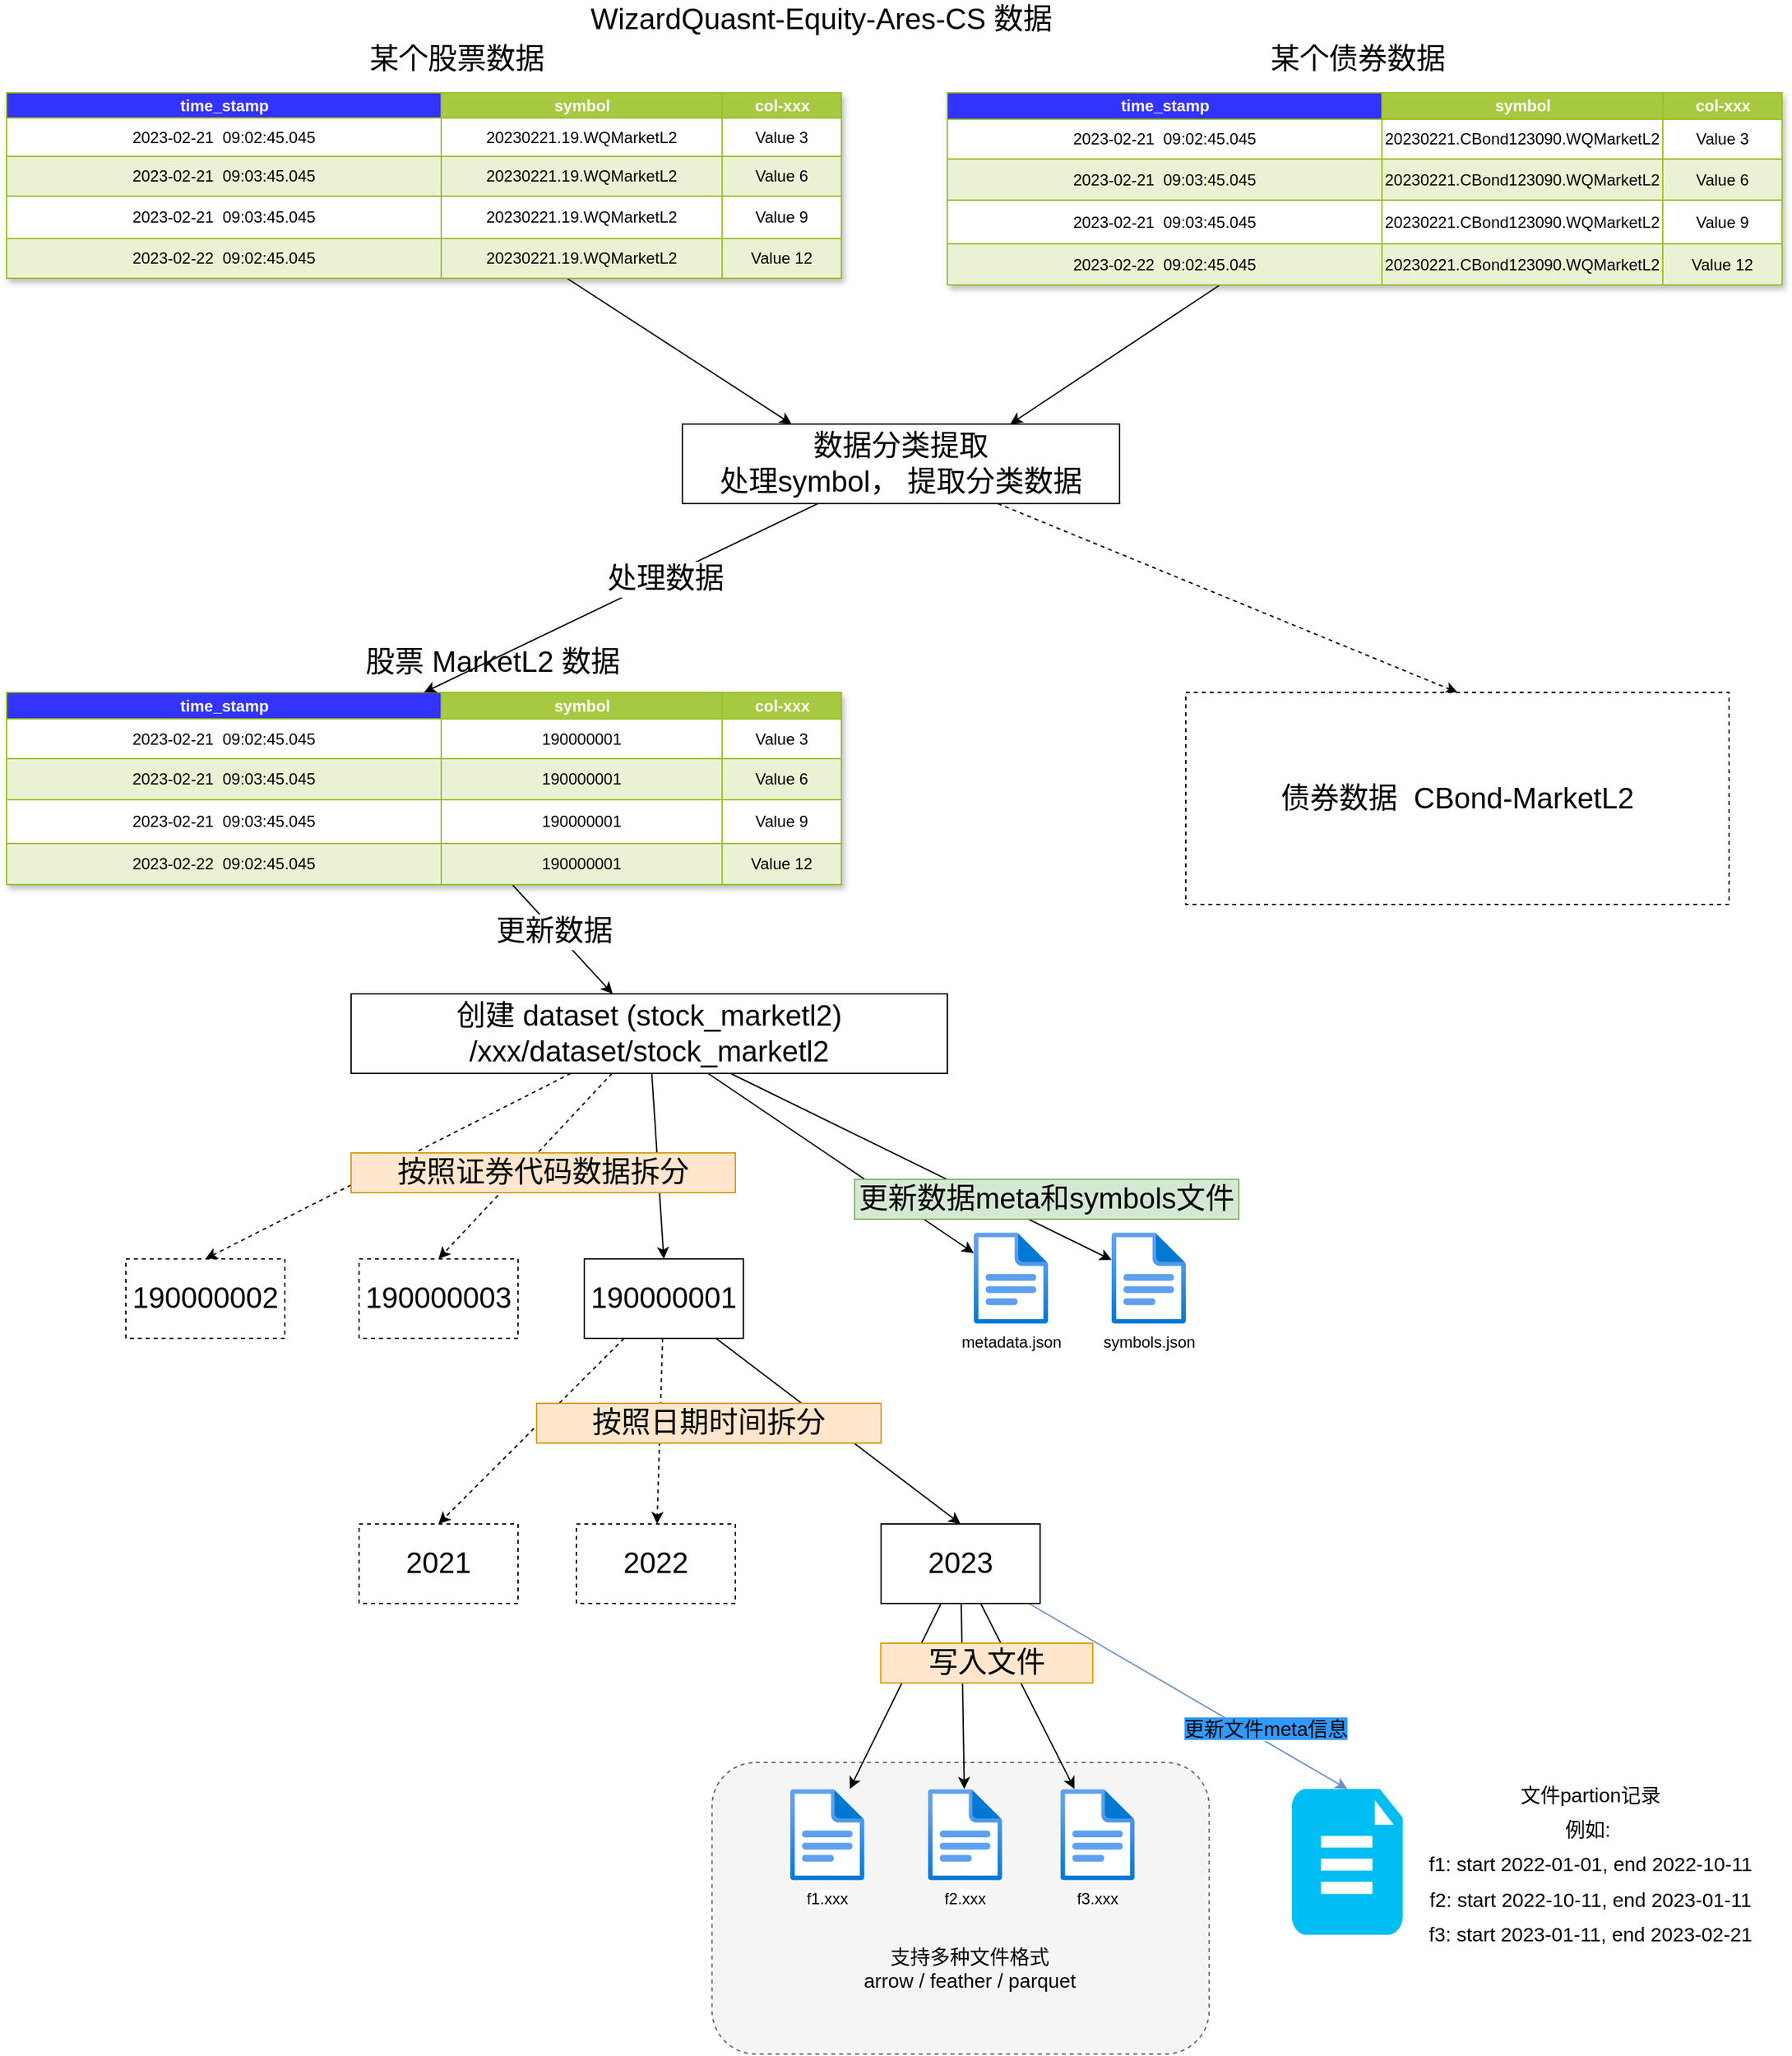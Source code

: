 <mxfile version="20.8.20" type="github">
  <diagram name="Page-1" id="fvZtucp0CPVFHTlMydHr">
    <mxGraphModel dx="1434" dy="764" grid="1" gridSize="10" guides="1" tooltips="1" connect="1" arrows="1" fold="1" page="1" pageScale="1" pageWidth="827" pageHeight="1169" math="0" shadow="0">
      <root>
        <mxCell id="0" />
        <mxCell id="1" parent="0" />
        <mxCell id="rGoYTu1NoxP7TWy1emnq-135" value="" style="rounded=1;whiteSpace=wrap;html=1;dashed=1;fontSize=22;fillColor=#f5f5f5;fontColor=#333333;strokeColor=#666666;" vertex="1" parent="1">
          <mxGeometry x="642.38" y="1440" width="375.25" height="220" as="geometry" />
        </mxCell>
        <mxCell id="rGoYTu1NoxP7TWy1emnq-103" style="edgeStyle=none;rounded=0;orthogonalLoop=1;jettySize=auto;html=1;fontSize=22;" edge="1" parent="1" source="rGoYTu1NoxP7TWy1emnq-2" target="rGoYTu1NoxP7TWy1emnq-23">
          <mxGeometry relative="1" as="geometry" />
        </mxCell>
        <mxCell id="rGoYTu1NoxP7TWy1emnq-104" value="更新数据" style="edgeLabel;html=1;align=center;verticalAlign=middle;resizable=0;points=[];fontSize=22;" vertex="1" connectable="0" parent="rGoYTu1NoxP7TWy1emnq-103">
          <mxGeometry x="-0.156" y="-1" relative="1" as="geometry">
            <mxPoint as="offset" />
          </mxGeometry>
        </mxCell>
        <mxCell id="rGoYTu1NoxP7TWy1emnq-2" value="Assets" style="childLayout=tableLayout;recursiveResize=0;strokeColor=#98bf21;fillColor=#A7C942;shadow=1;" vertex="1" parent="1">
          <mxGeometry x="110" y="632.5" width="630" height="145" as="geometry" />
        </mxCell>
        <mxCell id="rGoYTu1NoxP7TWy1emnq-3" style="shape=tableRow;horizontal=0;startSize=0;swimlaneHead=0;swimlaneBody=0;top=0;left=0;bottom=0;right=0;dropTarget=0;collapsible=0;recursiveResize=0;expand=0;fontStyle=0;strokeColor=inherit;fillColor=#ffffff;" vertex="1" parent="rGoYTu1NoxP7TWy1emnq-2">
          <mxGeometry width="630" height="20" as="geometry" />
        </mxCell>
        <mxCell id="rGoYTu1NoxP7TWy1emnq-4" value="time_stamp" style="connectable=0;recursiveResize=0;strokeColor=inherit;fillColor=#3333FF;align=center;fontStyle=1;fontColor=#FFFFFF;html=1;" vertex="1" parent="rGoYTu1NoxP7TWy1emnq-3">
          <mxGeometry width="328" height="20" as="geometry">
            <mxRectangle width="328" height="20" as="alternateBounds" />
          </mxGeometry>
        </mxCell>
        <mxCell id="rGoYTu1NoxP7TWy1emnq-5" value="symbol" style="connectable=0;recursiveResize=0;strokeColor=inherit;fillColor=#A7C942;align=center;fontStyle=1;fontColor=#FFFFFF;html=1;" vertex="1" parent="rGoYTu1NoxP7TWy1emnq-3">
          <mxGeometry x="328" width="212" height="20" as="geometry">
            <mxRectangle width="212" height="20" as="alternateBounds" />
          </mxGeometry>
        </mxCell>
        <mxCell id="rGoYTu1NoxP7TWy1emnq-6" value="col-xxx" style="connectable=0;recursiveResize=0;strokeColor=inherit;fillColor=#A7C942;align=center;fontStyle=1;fontColor=#FFFFFF;html=1;" vertex="1" parent="rGoYTu1NoxP7TWy1emnq-3">
          <mxGeometry x="540" width="90" height="20" as="geometry">
            <mxRectangle width="90" height="20" as="alternateBounds" />
          </mxGeometry>
        </mxCell>
        <mxCell id="rGoYTu1NoxP7TWy1emnq-7" value="" style="shape=tableRow;horizontal=0;startSize=0;swimlaneHead=0;swimlaneBody=0;top=0;left=0;bottom=0;right=0;dropTarget=0;collapsible=0;recursiveResize=0;expand=0;fontStyle=0;strokeColor=inherit;fillColor=#ffffff;" vertex="1" parent="rGoYTu1NoxP7TWy1emnq-2">
          <mxGeometry y="20" width="630" height="30" as="geometry" />
        </mxCell>
        <mxCell id="rGoYTu1NoxP7TWy1emnq-8" value="2023-02-21&amp;nbsp; 09:02:45.045" style="connectable=0;recursiveResize=0;strokeColor=inherit;fillColor=inherit;align=center;whiteSpace=wrap;html=1;" vertex="1" parent="rGoYTu1NoxP7TWy1emnq-7">
          <mxGeometry width="328" height="30" as="geometry">
            <mxRectangle width="328" height="30" as="alternateBounds" />
          </mxGeometry>
        </mxCell>
        <mxCell id="rGoYTu1NoxP7TWy1emnq-9" value="190000001" style="connectable=0;recursiveResize=0;strokeColor=inherit;fillColor=inherit;align=center;whiteSpace=wrap;html=1;" vertex="1" parent="rGoYTu1NoxP7TWy1emnq-7">
          <mxGeometry x="328" width="212" height="30" as="geometry">
            <mxRectangle width="212" height="30" as="alternateBounds" />
          </mxGeometry>
        </mxCell>
        <mxCell id="rGoYTu1NoxP7TWy1emnq-10" value="Value 3" style="connectable=0;recursiveResize=0;strokeColor=inherit;fillColor=inherit;align=center;whiteSpace=wrap;html=1;" vertex="1" parent="rGoYTu1NoxP7TWy1emnq-7">
          <mxGeometry x="540" width="90" height="30" as="geometry">
            <mxRectangle width="90" height="30" as="alternateBounds" />
          </mxGeometry>
        </mxCell>
        <mxCell id="rGoYTu1NoxP7TWy1emnq-11" value="" style="shape=tableRow;horizontal=0;startSize=0;swimlaneHead=0;swimlaneBody=0;top=0;left=0;bottom=0;right=0;dropTarget=0;collapsible=0;recursiveResize=0;expand=0;fontStyle=1;strokeColor=inherit;fillColor=#EAF2D3;" vertex="1" parent="rGoYTu1NoxP7TWy1emnq-2">
          <mxGeometry y="50" width="630" height="31" as="geometry" />
        </mxCell>
        <mxCell id="rGoYTu1NoxP7TWy1emnq-12" value="2023-02-21&amp;nbsp; 09:03:45.045" style="connectable=0;recursiveResize=0;strokeColor=inherit;fillColor=inherit;whiteSpace=wrap;html=1;" vertex="1" parent="rGoYTu1NoxP7TWy1emnq-11">
          <mxGeometry width="328" height="31" as="geometry">
            <mxRectangle width="328" height="31" as="alternateBounds" />
          </mxGeometry>
        </mxCell>
        <mxCell id="rGoYTu1NoxP7TWy1emnq-13" value="190000001" style="connectable=0;recursiveResize=0;strokeColor=inherit;fillColor=inherit;whiteSpace=wrap;html=1;" vertex="1" parent="rGoYTu1NoxP7TWy1emnq-11">
          <mxGeometry x="328" width="212" height="31" as="geometry">
            <mxRectangle width="212" height="31" as="alternateBounds" />
          </mxGeometry>
        </mxCell>
        <mxCell id="rGoYTu1NoxP7TWy1emnq-14" value="Value 6" style="connectable=0;recursiveResize=0;strokeColor=inherit;fillColor=inherit;whiteSpace=wrap;html=1;" vertex="1" parent="rGoYTu1NoxP7TWy1emnq-11">
          <mxGeometry x="540" width="90" height="31" as="geometry">
            <mxRectangle width="90" height="31" as="alternateBounds" />
          </mxGeometry>
        </mxCell>
        <mxCell id="rGoYTu1NoxP7TWy1emnq-15" value="" style="shape=tableRow;horizontal=0;startSize=0;swimlaneHead=0;swimlaneBody=0;top=0;left=0;bottom=0;right=0;dropTarget=0;collapsible=0;recursiveResize=0;expand=0;fontStyle=0;strokeColor=inherit;fillColor=#ffffff;" vertex="1" parent="rGoYTu1NoxP7TWy1emnq-2">
          <mxGeometry y="81" width="630" height="33" as="geometry" />
        </mxCell>
        <mxCell id="rGoYTu1NoxP7TWy1emnq-16" value="2023-02-21&amp;nbsp; 09:03:45.045" style="connectable=0;recursiveResize=0;strokeColor=inherit;fillColor=inherit;fontStyle=0;align=center;whiteSpace=wrap;html=1;" vertex="1" parent="rGoYTu1NoxP7TWy1emnq-15">
          <mxGeometry width="328" height="33" as="geometry">
            <mxRectangle width="328" height="33" as="alternateBounds" />
          </mxGeometry>
        </mxCell>
        <mxCell id="rGoYTu1NoxP7TWy1emnq-17" value="190000001" style="connectable=0;recursiveResize=0;strokeColor=inherit;fillColor=inherit;fontStyle=0;align=center;whiteSpace=wrap;html=1;" vertex="1" parent="rGoYTu1NoxP7TWy1emnq-15">
          <mxGeometry x="328" width="212" height="33" as="geometry">
            <mxRectangle width="212" height="33" as="alternateBounds" />
          </mxGeometry>
        </mxCell>
        <mxCell id="rGoYTu1NoxP7TWy1emnq-18" value="Value 9" style="connectable=0;recursiveResize=0;strokeColor=inherit;fillColor=inherit;fontStyle=0;align=center;whiteSpace=wrap;html=1;" vertex="1" parent="rGoYTu1NoxP7TWy1emnq-15">
          <mxGeometry x="540" width="90" height="33" as="geometry">
            <mxRectangle width="90" height="33" as="alternateBounds" />
          </mxGeometry>
        </mxCell>
        <mxCell id="rGoYTu1NoxP7TWy1emnq-19" value="" style="shape=tableRow;horizontal=0;startSize=0;swimlaneHead=0;swimlaneBody=0;top=0;left=0;bottom=0;right=0;dropTarget=0;collapsible=0;recursiveResize=0;expand=0;fontStyle=1;strokeColor=inherit;fillColor=#EAF2D3;" vertex="1" parent="rGoYTu1NoxP7TWy1emnq-2">
          <mxGeometry y="114" width="630" height="31" as="geometry" />
        </mxCell>
        <mxCell id="rGoYTu1NoxP7TWy1emnq-20" value="2023-02-22&amp;nbsp; 09:02:45.045" style="connectable=0;recursiveResize=0;strokeColor=inherit;fillColor=inherit;whiteSpace=wrap;html=1;" vertex="1" parent="rGoYTu1NoxP7TWy1emnq-19">
          <mxGeometry width="328" height="31" as="geometry">
            <mxRectangle width="328" height="31" as="alternateBounds" />
          </mxGeometry>
        </mxCell>
        <mxCell id="rGoYTu1NoxP7TWy1emnq-21" value="190000001" style="connectable=0;recursiveResize=0;strokeColor=inherit;fillColor=inherit;whiteSpace=wrap;html=1;" vertex="1" parent="rGoYTu1NoxP7TWy1emnq-19">
          <mxGeometry x="328" width="212" height="31" as="geometry">
            <mxRectangle width="212" height="31" as="alternateBounds" />
          </mxGeometry>
        </mxCell>
        <mxCell id="rGoYTu1NoxP7TWy1emnq-22" value="Value 12" style="connectable=0;recursiveResize=0;strokeColor=inherit;fillColor=inherit;whiteSpace=wrap;html=1;" vertex="1" parent="rGoYTu1NoxP7TWy1emnq-19">
          <mxGeometry x="540" width="90" height="31" as="geometry">
            <mxRectangle width="90" height="31" as="alternateBounds" />
          </mxGeometry>
        </mxCell>
        <mxCell id="rGoYTu1NoxP7TWy1emnq-110" style="edgeStyle=none;rounded=0;orthogonalLoop=1;jettySize=auto;html=1;entryX=0.5;entryY=0;entryDx=0;entryDy=0;dashed=1;fontSize=22;" edge="1" parent="1" source="rGoYTu1NoxP7TWy1emnq-23" target="rGoYTu1NoxP7TWy1emnq-109">
          <mxGeometry relative="1" as="geometry" />
        </mxCell>
        <mxCell id="rGoYTu1NoxP7TWy1emnq-111" style="edgeStyle=none;rounded=0;orthogonalLoop=1;jettySize=auto;html=1;entryX=0.5;entryY=0;entryDx=0;entryDy=0;dashed=1;fontSize=22;" edge="1" parent="1" source="rGoYTu1NoxP7TWy1emnq-23" target="rGoYTu1NoxP7TWy1emnq-108">
          <mxGeometry relative="1" as="geometry" />
        </mxCell>
        <mxCell id="rGoYTu1NoxP7TWy1emnq-112" style="edgeStyle=none;rounded=0;orthogonalLoop=1;jettySize=auto;html=1;entryX=0.5;entryY=0;entryDx=0;entryDy=0;fontSize=22;" edge="1" parent="1" source="rGoYTu1NoxP7TWy1emnq-23" target="rGoYTu1NoxP7TWy1emnq-107">
          <mxGeometry relative="1" as="geometry" />
        </mxCell>
        <mxCell id="rGoYTu1NoxP7TWy1emnq-116" style="edgeStyle=none;rounded=0;orthogonalLoop=1;jettySize=auto;html=1;fontSize=22;" edge="1" parent="1" source="rGoYTu1NoxP7TWy1emnq-23" target="rGoYTu1NoxP7TWy1emnq-114">
          <mxGeometry relative="1" as="geometry" />
        </mxCell>
        <mxCell id="rGoYTu1NoxP7TWy1emnq-117" style="edgeStyle=none;rounded=0;orthogonalLoop=1;jettySize=auto;html=1;fontSize=22;" edge="1" parent="1" source="rGoYTu1NoxP7TWy1emnq-23" target="rGoYTu1NoxP7TWy1emnq-115">
          <mxGeometry relative="1" as="geometry" />
        </mxCell>
        <mxCell id="rGoYTu1NoxP7TWy1emnq-23" value="&lt;font style=&quot;font-size: 22px;&quot;&gt;创建 dataset (stock_marketl2)&lt;br&gt;/xxx/dataset/stock_marketl2&lt;br&gt;&lt;/font&gt;" style="rounded=0;whiteSpace=wrap;html=1;fillColor=#FFFFFF;" vertex="1" parent="1">
          <mxGeometry x="370" y="860" width="450" height="60" as="geometry" />
        </mxCell>
        <mxCell id="rGoYTu1NoxP7TWy1emnq-24" value="WizardQuasnt-Equity-Ares-CS 数据" style="text;html=1;strokeColor=none;fillColor=none;align=center;verticalAlign=middle;whiteSpace=wrap;rounded=0;fontSize=22;" vertex="1" parent="1">
          <mxGeometry x="530" y="110" width="390" height="30" as="geometry" />
        </mxCell>
        <mxCell id="rGoYTu1NoxP7TWy1emnq-97" style="edgeStyle=none;rounded=0;orthogonalLoop=1;jettySize=auto;html=1;entryX=0.5;entryY=0;entryDx=0;entryDy=0;fontSize=22;" edge="1" parent="1" source="rGoYTu1NoxP7TWy1emnq-25" target="rGoYTu1NoxP7TWy1emnq-3">
          <mxGeometry relative="1" as="geometry" />
        </mxCell>
        <mxCell id="rGoYTu1NoxP7TWy1emnq-99" value="处理数据" style="edgeLabel;html=1;align=center;verticalAlign=middle;resizable=0;points=[];fontSize=22;" vertex="1" connectable="0" parent="rGoYTu1NoxP7TWy1emnq-97">
          <mxGeometry x="-0.135" relative="1" as="geometry">
            <mxPoint x="13" y="-5" as="offset" />
          </mxGeometry>
        </mxCell>
        <mxCell id="rGoYTu1NoxP7TWy1emnq-106" style="edgeStyle=none;rounded=0;orthogonalLoop=1;jettySize=auto;html=1;entryX=0.5;entryY=0;entryDx=0;entryDy=0;fontSize=22;dashed=1;" edge="1" parent="1" source="rGoYTu1NoxP7TWy1emnq-25" target="rGoYTu1NoxP7TWy1emnq-105">
          <mxGeometry relative="1" as="geometry" />
        </mxCell>
        <mxCell id="rGoYTu1NoxP7TWy1emnq-25" value="数据分类提取&lt;br&gt;处理symbol， 提取分类数据" style="rounded=0;whiteSpace=wrap;html=1;fontSize=22;fillColor=#FFFFFF;" vertex="1" parent="1">
          <mxGeometry x="620" y="430" width="330" height="60" as="geometry" />
        </mxCell>
        <mxCell id="rGoYTu1NoxP7TWy1emnq-95" style="rounded=0;orthogonalLoop=1;jettySize=auto;html=1;fontSize=22;entryX=0.25;entryY=0;entryDx=0;entryDy=0;" edge="1" parent="1" source="rGoYTu1NoxP7TWy1emnq-47" target="rGoYTu1NoxP7TWy1emnq-25">
          <mxGeometry relative="1" as="geometry">
            <mxPoint x="734" y="430" as="targetPoint" />
          </mxGeometry>
        </mxCell>
        <mxCell id="rGoYTu1NoxP7TWy1emnq-47" value="Assets" style="childLayout=tableLayout;recursiveResize=0;strokeColor=#98bf21;fillColor=#A7C942;shadow=1;" vertex="1" parent="1">
          <mxGeometry x="110" y="180" width="630" height="140" as="geometry" />
        </mxCell>
        <mxCell id="rGoYTu1NoxP7TWy1emnq-48" style="shape=tableRow;horizontal=0;startSize=0;swimlaneHead=0;swimlaneBody=0;top=0;left=0;bottom=0;right=0;dropTarget=0;collapsible=0;recursiveResize=0;expand=0;fontStyle=0;strokeColor=inherit;fillColor=#ffffff;" vertex="1" parent="rGoYTu1NoxP7TWy1emnq-47">
          <mxGeometry width="630" height="19" as="geometry" />
        </mxCell>
        <mxCell id="rGoYTu1NoxP7TWy1emnq-49" value="time_stamp" style="connectable=0;recursiveResize=0;strokeColor=inherit;fillColor=#3333FF;align=center;fontStyle=1;fontColor=#FFFFFF;html=1;" vertex="1" parent="rGoYTu1NoxP7TWy1emnq-48">
          <mxGeometry width="328" height="19" as="geometry">
            <mxRectangle width="328" height="19" as="alternateBounds" />
          </mxGeometry>
        </mxCell>
        <mxCell id="rGoYTu1NoxP7TWy1emnq-50" value="symbol" style="connectable=0;recursiveResize=0;strokeColor=inherit;fillColor=#A7C942;align=center;fontStyle=1;fontColor=#FFFFFF;html=1;" vertex="1" parent="rGoYTu1NoxP7TWy1emnq-48">
          <mxGeometry x="328" width="212" height="19" as="geometry">
            <mxRectangle width="212" height="19" as="alternateBounds" />
          </mxGeometry>
        </mxCell>
        <mxCell id="rGoYTu1NoxP7TWy1emnq-51" value="col-xxx" style="connectable=0;recursiveResize=0;strokeColor=inherit;fillColor=#A7C942;align=center;fontStyle=1;fontColor=#FFFFFF;html=1;" vertex="1" parent="rGoYTu1NoxP7TWy1emnq-48">
          <mxGeometry x="540" width="90" height="19" as="geometry">
            <mxRectangle width="90" height="19" as="alternateBounds" />
          </mxGeometry>
        </mxCell>
        <mxCell id="rGoYTu1NoxP7TWy1emnq-52" value="" style="shape=tableRow;horizontal=0;startSize=0;swimlaneHead=0;swimlaneBody=0;top=0;left=0;bottom=0;right=0;dropTarget=0;collapsible=0;recursiveResize=0;expand=0;fontStyle=0;strokeColor=inherit;fillColor=#ffffff;" vertex="1" parent="rGoYTu1NoxP7TWy1emnq-47">
          <mxGeometry y="19" width="630" height="29" as="geometry" />
        </mxCell>
        <mxCell id="rGoYTu1NoxP7TWy1emnq-53" value="2023-02-21&amp;nbsp; 09:02:45.045" style="connectable=0;recursiveResize=0;strokeColor=inherit;fillColor=inherit;align=center;whiteSpace=wrap;html=1;" vertex="1" parent="rGoYTu1NoxP7TWy1emnq-52">
          <mxGeometry width="328" height="29" as="geometry">
            <mxRectangle width="328" height="29" as="alternateBounds" />
          </mxGeometry>
        </mxCell>
        <mxCell id="rGoYTu1NoxP7TWy1emnq-54" value="20230221.19.WQMarketL2" style="connectable=0;recursiveResize=0;strokeColor=inherit;fillColor=inherit;align=center;whiteSpace=wrap;html=1;" vertex="1" parent="rGoYTu1NoxP7TWy1emnq-52">
          <mxGeometry x="328" width="212" height="29" as="geometry">
            <mxRectangle width="212" height="29" as="alternateBounds" />
          </mxGeometry>
        </mxCell>
        <mxCell id="rGoYTu1NoxP7TWy1emnq-55" value="Value 3" style="connectable=0;recursiveResize=0;strokeColor=inherit;fillColor=inherit;align=center;whiteSpace=wrap;html=1;" vertex="1" parent="rGoYTu1NoxP7TWy1emnq-52">
          <mxGeometry x="540" width="90" height="29" as="geometry">
            <mxRectangle width="90" height="29" as="alternateBounds" />
          </mxGeometry>
        </mxCell>
        <mxCell id="rGoYTu1NoxP7TWy1emnq-56" value="" style="shape=tableRow;horizontal=0;startSize=0;swimlaneHead=0;swimlaneBody=0;top=0;left=0;bottom=0;right=0;dropTarget=0;collapsible=0;recursiveResize=0;expand=0;fontStyle=1;strokeColor=inherit;fillColor=#EAF2D3;" vertex="1" parent="rGoYTu1NoxP7TWy1emnq-47">
          <mxGeometry y="48" width="630" height="30" as="geometry" />
        </mxCell>
        <mxCell id="rGoYTu1NoxP7TWy1emnq-57" value="2023-02-21&amp;nbsp; 09:03:45.045" style="connectable=0;recursiveResize=0;strokeColor=inherit;fillColor=inherit;whiteSpace=wrap;html=1;" vertex="1" parent="rGoYTu1NoxP7TWy1emnq-56">
          <mxGeometry width="328" height="30" as="geometry">
            <mxRectangle width="328" height="30" as="alternateBounds" />
          </mxGeometry>
        </mxCell>
        <mxCell id="rGoYTu1NoxP7TWy1emnq-58" value="20230221.19.WQMarketL2" style="connectable=0;recursiveResize=0;strokeColor=inherit;fillColor=inherit;whiteSpace=wrap;html=1;" vertex="1" parent="rGoYTu1NoxP7TWy1emnq-56">
          <mxGeometry x="328" width="212" height="30" as="geometry">
            <mxRectangle width="212" height="30" as="alternateBounds" />
          </mxGeometry>
        </mxCell>
        <mxCell id="rGoYTu1NoxP7TWy1emnq-59" value="Value 6" style="connectable=0;recursiveResize=0;strokeColor=inherit;fillColor=inherit;whiteSpace=wrap;html=1;" vertex="1" parent="rGoYTu1NoxP7TWy1emnq-56">
          <mxGeometry x="540" width="90" height="30" as="geometry">
            <mxRectangle width="90" height="30" as="alternateBounds" />
          </mxGeometry>
        </mxCell>
        <mxCell id="rGoYTu1NoxP7TWy1emnq-60" value="" style="shape=tableRow;horizontal=0;startSize=0;swimlaneHead=0;swimlaneBody=0;top=0;left=0;bottom=0;right=0;dropTarget=0;collapsible=0;recursiveResize=0;expand=0;fontStyle=0;strokeColor=inherit;fillColor=#ffffff;" vertex="1" parent="rGoYTu1NoxP7TWy1emnq-47">
          <mxGeometry y="78" width="630" height="32" as="geometry" />
        </mxCell>
        <mxCell id="rGoYTu1NoxP7TWy1emnq-61" value="2023-02-21&amp;nbsp; 09:03:45.045" style="connectable=0;recursiveResize=0;strokeColor=inherit;fillColor=inherit;fontStyle=0;align=center;whiteSpace=wrap;html=1;" vertex="1" parent="rGoYTu1NoxP7TWy1emnq-60">
          <mxGeometry width="328" height="32" as="geometry">
            <mxRectangle width="328" height="32" as="alternateBounds" />
          </mxGeometry>
        </mxCell>
        <mxCell id="rGoYTu1NoxP7TWy1emnq-62" value="20230221.19.WQMarketL2" style="connectable=0;recursiveResize=0;strokeColor=inherit;fillColor=inherit;fontStyle=0;align=center;whiteSpace=wrap;html=1;" vertex="1" parent="rGoYTu1NoxP7TWy1emnq-60">
          <mxGeometry x="328" width="212" height="32" as="geometry">
            <mxRectangle width="212" height="32" as="alternateBounds" />
          </mxGeometry>
        </mxCell>
        <mxCell id="rGoYTu1NoxP7TWy1emnq-63" value="Value 9" style="connectable=0;recursiveResize=0;strokeColor=inherit;fillColor=inherit;fontStyle=0;align=center;whiteSpace=wrap;html=1;" vertex="1" parent="rGoYTu1NoxP7TWy1emnq-60">
          <mxGeometry x="540" width="90" height="32" as="geometry">
            <mxRectangle width="90" height="32" as="alternateBounds" />
          </mxGeometry>
        </mxCell>
        <mxCell id="rGoYTu1NoxP7TWy1emnq-64" value="" style="shape=tableRow;horizontal=0;startSize=0;swimlaneHead=0;swimlaneBody=0;top=0;left=0;bottom=0;right=0;dropTarget=0;collapsible=0;recursiveResize=0;expand=0;fontStyle=1;strokeColor=inherit;fillColor=#EAF2D3;" vertex="1" parent="rGoYTu1NoxP7TWy1emnq-47">
          <mxGeometry y="110" width="630" height="30" as="geometry" />
        </mxCell>
        <mxCell id="rGoYTu1NoxP7TWy1emnq-65" value="2023-02-22&amp;nbsp; 09:02:45.045" style="connectable=0;recursiveResize=0;strokeColor=inherit;fillColor=inherit;whiteSpace=wrap;html=1;" vertex="1" parent="rGoYTu1NoxP7TWy1emnq-64">
          <mxGeometry width="328" height="30" as="geometry">
            <mxRectangle width="328" height="30" as="alternateBounds" />
          </mxGeometry>
        </mxCell>
        <mxCell id="rGoYTu1NoxP7TWy1emnq-66" value="20230221.19.WQMarketL2" style="connectable=0;recursiveResize=0;strokeColor=inherit;fillColor=inherit;whiteSpace=wrap;html=1;" vertex="1" parent="rGoYTu1NoxP7TWy1emnq-64">
          <mxGeometry x="328" width="212" height="30" as="geometry">
            <mxRectangle width="212" height="30" as="alternateBounds" />
          </mxGeometry>
        </mxCell>
        <mxCell id="rGoYTu1NoxP7TWy1emnq-67" value="Value 12" style="connectable=0;recursiveResize=0;strokeColor=inherit;fillColor=inherit;whiteSpace=wrap;html=1;" vertex="1" parent="rGoYTu1NoxP7TWy1emnq-64">
          <mxGeometry x="540" width="90" height="30" as="geometry">
            <mxRectangle width="90" height="30" as="alternateBounds" />
          </mxGeometry>
        </mxCell>
        <mxCell id="rGoYTu1NoxP7TWy1emnq-96" style="edgeStyle=none;rounded=0;orthogonalLoop=1;jettySize=auto;html=1;entryX=0.75;entryY=0;entryDx=0;entryDy=0;fontSize=22;" edge="1" parent="1" source="rGoYTu1NoxP7TWy1emnq-72" target="rGoYTu1NoxP7TWy1emnq-25">
          <mxGeometry relative="1" as="geometry" />
        </mxCell>
        <mxCell id="rGoYTu1NoxP7TWy1emnq-72" value="Assets" style="childLayout=tableLayout;recursiveResize=0;strokeColor=#98bf21;fillColor=#A7C942;shadow=1;" vertex="1" parent="1">
          <mxGeometry x="820" y="180" width="630" height="145" as="geometry" />
        </mxCell>
        <mxCell id="rGoYTu1NoxP7TWy1emnq-73" style="shape=tableRow;horizontal=0;startSize=0;swimlaneHead=0;swimlaneBody=0;top=0;left=0;bottom=0;right=0;dropTarget=0;collapsible=0;recursiveResize=0;expand=0;fontStyle=0;strokeColor=inherit;fillColor=#ffffff;" vertex="1" parent="rGoYTu1NoxP7TWy1emnq-72">
          <mxGeometry width="630" height="20" as="geometry" />
        </mxCell>
        <mxCell id="rGoYTu1NoxP7TWy1emnq-74" value="time_stamp" style="connectable=0;recursiveResize=0;strokeColor=inherit;fillColor=#3333FF;align=center;fontStyle=1;fontColor=#FFFFFF;html=1;" vertex="1" parent="rGoYTu1NoxP7TWy1emnq-73">
          <mxGeometry width="328" height="20" as="geometry">
            <mxRectangle width="328" height="20" as="alternateBounds" />
          </mxGeometry>
        </mxCell>
        <mxCell id="rGoYTu1NoxP7TWy1emnq-75" value="symbol" style="connectable=0;recursiveResize=0;strokeColor=inherit;fillColor=#A7C942;align=center;fontStyle=1;fontColor=#FFFFFF;html=1;" vertex="1" parent="rGoYTu1NoxP7TWy1emnq-73">
          <mxGeometry x="328" width="212" height="20" as="geometry">
            <mxRectangle width="212" height="20" as="alternateBounds" />
          </mxGeometry>
        </mxCell>
        <mxCell id="rGoYTu1NoxP7TWy1emnq-76" value="col-xxx" style="connectable=0;recursiveResize=0;strokeColor=inherit;fillColor=#A7C942;align=center;fontStyle=1;fontColor=#FFFFFF;html=1;" vertex="1" parent="rGoYTu1NoxP7TWy1emnq-73">
          <mxGeometry x="540" width="90" height="20" as="geometry">
            <mxRectangle width="90" height="20" as="alternateBounds" />
          </mxGeometry>
        </mxCell>
        <mxCell id="rGoYTu1NoxP7TWy1emnq-77" value="" style="shape=tableRow;horizontal=0;startSize=0;swimlaneHead=0;swimlaneBody=0;top=0;left=0;bottom=0;right=0;dropTarget=0;collapsible=0;recursiveResize=0;expand=0;fontStyle=0;strokeColor=inherit;fillColor=#ffffff;" vertex="1" parent="rGoYTu1NoxP7TWy1emnq-72">
          <mxGeometry y="20" width="630" height="30" as="geometry" />
        </mxCell>
        <mxCell id="rGoYTu1NoxP7TWy1emnq-78" value="2023-02-21&amp;nbsp; 09:02:45.045" style="connectable=0;recursiveResize=0;strokeColor=inherit;fillColor=inherit;align=center;whiteSpace=wrap;html=1;" vertex="1" parent="rGoYTu1NoxP7TWy1emnq-77">
          <mxGeometry width="328" height="30" as="geometry">
            <mxRectangle width="328" height="30" as="alternateBounds" />
          </mxGeometry>
        </mxCell>
        <mxCell id="rGoYTu1NoxP7TWy1emnq-79" value="20230221.CBond123090.WQMarketL2" style="connectable=0;recursiveResize=0;strokeColor=inherit;fillColor=inherit;align=center;whiteSpace=wrap;html=1;" vertex="1" parent="rGoYTu1NoxP7TWy1emnq-77">
          <mxGeometry x="328" width="212" height="30" as="geometry">
            <mxRectangle width="212" height="30" as="alternateBounds" />
          </mxGeometry>
        </mxCell>
        <mxCell id="rGoYTu1NoxP7TWy1emnq-80" value="Value 3" style="connectable=0;recursiveResize=0;strokeColor=inherit;fillColor=inherit;align=center;whiteSpace=wrap;html=1;" vertex="1" parent="rGoYTu1NoxP7TWy1emnq-77">
          <mxGeometry x="540" width="90" height="30" as="geometry">
            <mxRectangle width="90" height="30" as="alternateBounds" />
          </mxGeometry>
        </mxCell>
        <mxCell id="rGoYTu1NoxP7TWy1emnq-81" value="" style="shape=tableRow;horizontal=0;startSize=0;swimlaneHead=0;swimlaneBody=0;top=0;left=0;bottom=0;right=0;dropTarget=0;collapsible=0;recursiveResize=0;expand=0;fontStyle=1;strokeColor=inherit;fillColor=#EAF2D3;" vertex="1" parent="rGoYTu1NoxP7TWy1emnq-72">
          <mxGeometry y="50" width="630" height="31" as="geometry" />
        </mxCell>
        <mxCell id="rGoYTu1NoxP7TWy1emnq-82" value="2023-02-21&amp;nbsp; 09:03:45.045" style="connectable=0;recursiveResize=0;strokeColor=inherit;fillColor=inherit;whiteSpace=wrap;html=1;" vertex="1" parent="rGoYTu1NoxP7TWy1emnq-81">
          <mxGeometry width="328" height="31" as="geometry">
            <mxRectangle width="328" height="31" as="alternateBounds" />
          </mxGeometry>
        </mxCell>
        <mxCell id="rGoYTu1NoxP7TWy1emnq-83" value="20230221.CBond123090.WQMarketL2" style="connectable=0;recursiveResize=0;strokeColor=inherit;fillColor=inherit;whiteSpace=wrap;html=1;" vertex="1" parent="rGoYTu1NoxP7TWy1emnq-81">
          <mxGeometry x="328" width="212" height="31" as="geometry">
            <mxRectangle width="212" height="31" as="alternateBounds" />
          </mxGeometry>
        </mxCell>
        <mxCell id="rGoYTu1NoxP7TWy1emnq-84" value="Value 6" style="connectable=0;recursiveResize=0;strokeColor=inherit;fillColor=inherit;whiteSpace=wrap;html=1;" vertex="1" parent="rGoYTu1NoxP7TWy1emnq-81">
          <mxGeometry x="540" width="90" height="31" as="geometry">
            <mxRectangle width="90" height="31" as="alternateBounds" />
          </mxGeometry>
        </mxCell>
        <mxCell id="rGoYTu1NoxP7TWy1emnq-85" value="" style="shape=tableRow;horizontal=0;startSize=0;swimlaneHead=0;swimlaneBody=0;top=0;left=0;bottom=0;right=0;dropTarget=0;collapsible=0;recursiveResize=0;expand=0;fontStyle=0;strokeColor=inherit;fillColor=#ffffff;" vertex="1" parent="rGoYTu1NoxP7TWy1emnq-72">
          <mxGeometry y="81" width="630" height="33" as="geometry" />
        </mxCell>
        <mxCell id="rGoYTu1NoxP7TWy1emnq-86" value="2023-02-21&amp;nbsp; 09:03:45.045" style="connectable=0;recursiveResize=0;strokeColor=inherit;fillColor=inherit;fontStyle=0;align=center;whiteSpace=wrap;html=1;" vertex="1" parent="rGoYTu1NoxP7TWy1emnq-85">
          <mxGeometry width="328" height="33" as="geometry">
            <mxRectangle width="328" height="33" as="alternateBounds" />
          </mxGeometry>
        </mxCell>
        <mxCell id="rGoYTu1NoxP7TWy1emnq-87" value="20230221.CBond123090.WQMarketL2" style="connectable=0;recursiveResize=0;strokeColor=inherit;fillColor=inherit;fontStyle=0;align=center;whiteSpace=wrap;html=1;" vertex="1" parent="rGoYTu1NoxP7TWy1emnq-85">
          <mxGeometry x="328" width="212" height="33" as="geometry">
            <mxRectangle width="212" height="33" as="alternateBounds" />
          </mxGeometry>
        </mxCell>
        <mxCell id="rGoYTu1NoxP7TWy1emnq-88" value="Value 9" style="connectable=0;recursiveResize=0;strokeColor=inherit;fillColor=inherit;fontStyle=0;align=center;whiteSpace=wrap;html=1;" vertex="1" parent="rGoYTu1NoxP7TWy1emnq-85">
          <mxGeometry x="540" width="90" height="33" as="geometry">
            <mxRectangle width="90" height="33" as="alternateBounds" />
          </mxGeometry>
        </mxCell>
        <mxCell id="rGoYTu1NoxP7TWy1emnq-89" value="" style="shape=tableRow;horizontal=0;startSize=0;swimlaneHead=0;swimlaneBody=0;top=0;left=0;bottom=0;right=0;dropTarget=0;collapsible=0;recursiveResize=0;expand=0;fontStyle=1;strokeColor=inherit;fillColor=#EAF2D3;" vertex="1" parent="rGoYTu1NoxP7TWy1emnq-72">
          <mxGeometry y="114" width="630" height="31" as="geometry" />
        </mxCell>
        <mxCell id="rGoYTu1NoxP7TWy1emnq-90" value="2023-02-22&amp;nbsp; 09:02:45.045" style="connectable=0;recursiveResize=0;strokeColor=inherit;fillColor=inherit;whiteSpace=wrap;html=1;" vertex="1" parent="rGoYTu1NoxP7TWy1emnq-89">
          <mxGeometry width="328" height="31" as="geometry">
            <mxRectangle width="328" height="31" as="alternateBounds" />
          </mxGeometry>
        </mxCell>
        <mxCell id="rGoYTu1NoxP7TWy1emnq-91" value="20230221.CBond123090.WQMarketL2" style="connectable=0;recursiveResize=0;strokeColor=inherit;fillColor=inherit;whiteSpace=wrap;html=1;" vertex="1" parent="rGoYTu1NoxP7TWy1emnq-89">
          <mxGeometry x="328" width="212" height="31" as="geometry">
            <mxRectangle width="212" height="31" as="alternateBounds" />
          </mxGeometry>
        </mxCell>
        <mxCell id="rGoYTu1NoxP7TWy1emnq-92" value="Value 12" style="connectable=0;recursiveResize=0;strokeColor=inherit;fillColor=inherit;whiteSpace=wrap;html=1;" vertex="1" parent="rGoYTu1NoxP7TWy1emnq-89">
          <mxGeometry x="540" width="90" height="31" as="geometry">
            <mxRectangle width="90" height="31" as="alternateBounds" />
          </mxGeometry>
        </mxCell>
        <mxCell id="rGoYTu1NoxP7TWy1emnq-93" value="某个股票数据" style="text;html=1;strokeColor=none;fillColor=none;align=center;verticalAlign=middle;whiteSpace=wrap;rounded=0;fontSize=22;" vertex="1" parent="1">
          <mxGeometry x="350" y="140" width="200" height="30" as="geometry" />
        </mxCell>
        <mxCell id="rGoYTu1NoxP7TWy1emnq-94" value="某个债券数据" style="text;html=1;strokeColor=none;fillColor=none;align=center;verticalAlign=middle;whiteSpace=wrap;rounded=0;fontSize=22;" vertex="1" parent="1">
          <mxGeometry x="1030" y="140" width="200" height="30" as="geometry" />
        </mxCell>
        <mxCell id="rGoYTu1NoxP7TWy1emnq-100" value="股票 MarketL2 数据" style="text;html=1;strokeColor=none;fillColor=none;align=center;verticalAlign=middle;whiteSpace=wrap;rounded=0;fontSize=22;" vertex="1" parent="1">
          <mxGeometry x="356.52" y="595.17" width="240" height="30" as="geometry" />
        </mxCell>
        <mxCell id="rGoYTu1NoxP7TWy1emnq-105" value="债券数据&amp;nbsp; CBond-MarketL2" style="rounded=0;whiteSpace=wrap;html=1;fontSize=22;fillColor=#FFFFFF;dashed=1;" vertex="1" parent="1">
          <mxGeometry x="1000" y="632.5" width="410" height="160" as="geometry" />
        </mxCell>
        <mxCell id="rGoYTu1NoxP7TWy1emnq-122" style="edgeStyle=none;rounded=0;orthogonalLoop=1;jettySize=auto;html=1;entryX=0.5;entryY=0;entryDx=0;entryDy=0;fontSize=22;dashed=1;" edge="1" parent="1" source="rGoYTu1NoxP7TWy1emnq-107" target="rGoYTu1NoxP7TWy1emnq-121">
          <mxGeometry relative="1" as="geometry" />
        </mxCell>
        <mxCell id="rGoYTu1NoxP7TWy1emnq-123" style="edgeStyle=none;rounded=0;orthogonalLoop=1;jettySize=auto;html=1;fontSize=22;dashed=1;" edge="1" parent="1" source="rGoYTu1NoxP7TWy1emnq-107" target="rGoYTu1NoxP7TWy1emnq-119">
          <mxGeometry relative="1" as="geometry" />
        </mxCell>
        <mxCell id="rGoYTu1NoxP7TWy1emnq-124" style="edgeStyle=none;rounded=0;orthogonalLoop=1;jettySize=auto;html=1;entryX=0.5;entryY=0;entryDx=0;entryDy=0;fontSize=22;" edge="1" parent="1" source="rGoYTu1NoxP7TWy1emnq-107" target="rGoYTu1NoxP7TWy1emnq-120">
          <mxGeometry relative="1" as="geometry" />
        </mxCell>
        <mxCell id="rGoYTu1NoxP7TWy1emnq-107" value="190000001" style="rounded=0;whiteSpace=wrap;html=1;fontSize=22;fillColor=#FFFFFF;" vertex="1" parent="1">
          <mxGeometry x="546" y="1060" width="120" height="60" as="geometry" />
        </mxCell>
        <mxCell id="rGoYTu1NoxP7TWy1emnq-108" value="190000003" style="rounded=0;whiteSpace=wrap;html=1;fontSize=22;fillColor=#FFFFFF;dashed=1;" vertex="1" parent="1">
          <mxGeometry x="376" y="1060" width="120" height="60" as="geometry" />
        </mxCell>
        <mxCell id="rGoYTu1NoxP7TWy1emnq-109" value="190000002" style="rounded=0;whiteSpace=wrap;html=1;fontSize=22;fillColor=#FFFFFF;dashed=1;" vertex="1" parent="1">
          <mxGeometry x="200" y="1060" width="120" height="60" as="geometry" />
        </mxCell>
        <mxCell id="rGoYTu1NoxP7TWy1emnq-113" value="按照证券代码数据拆分" style="text;html=1;strokeColor=#d79b00;fillColor=#ffe6cc;align=center;verticalAlign=middle;whiteSpace=wrap;rounded=0;fontSize=22;" vertex="1" parent="1">
          <mxGeometry x="370" y="980" width="290" height="30" as="geometry" />
        </mxCell>
        <mxCell id="rGoYTu1NoxP7TWy1emnq-114" value="metadata.json" style="aspect=fixed;html=1;points=[];align=center;image;fontSize=12;image=img/lib/azure2/general/File.svg;dashed=1;fillColor=#FFFFFF;" vertex="1" parent="1">
          <mxGeometry x="840" y="1040" width="56.0" height="69" as="geometry" />
        </mxCell>
        <mxCell id="rGoYTu1NoxP7TWy1emnq-115" value="symbols.json" style="aspect=fixed;html=1;points=[];align=center;image;fontSize=12;image=img/lib/azure2/general/File.svg;dashed=1;fillColor=#FFFFFF;" vertex="1" parent="1">
          <mxGeometry x="944" y="1040" width="56.0" height="69" as="geometry" />
        </mxCell>
        <mxCell id="rGoYTu1NoxP7TWy1emnq-118" value="更新数据meta和symbols文件" style="text;html=1;strokeColor=#82b366;fillColor=#d5e8d4;align=center;verticalAlign=middle;whiteSpace=wrap;rounded=0;fontSize=22;" vertex="1" parent="1">
          <mxGeometry x="750" y="1000" width="290" height="30" as="geometry" />
        </mxCell>
        <mxCell id="rGoYTu1NoxP7TWy1emnq-119" value="2022" style="rounded=0;whiteSpace=wrap;html=1;fontSize=22;fillColor=#FFFFFF;dashed=1;" vertex="1" parent="1">
          <mxGeometry x="540" y="1260" width="120" height="60" as="geometry" />
        </mxCell>
        <mxCell id="rGoYTu1NoxP7TWy1emnq-131" style="edgeStyle=none;rounded=0;orthogonalLoop=1;jettySize=auto;html=1;fontSize=22;" edge="1" parent="1" source="rGoYTu1NoxP7TWy1emnq-120" target="rGoYTu1NoxP7TWy1emnq-127">
          <mxGeometry relative="1" as="geometry" />
        </mxCell>
        <mxCell id="rGoYTu1NoxP7TWy1emnq-132" style="edgeStyle=none;rounded=0;orthogonalLoop=1;jettySize=auto;html=1;fontSize=22;" edge="1" parent="1" source="rGoYTu1NoxP7TWy1emnq-120" target="rGoYTu1NoxP7TWy1emnq-128">
          <mxGeometry relative="1" as="geometry" />
        </mxCell>
        <mxCell id="rGoYTu1NoxP7TWy1emnq-133" style="edgeStyle=none;rounded=0;orthogonalLoop=1;jettySize=auto;html=1;fontSize=22;" edge="1" parent="1" source="rGoYTu1NoxP7TWy1emnq-120" target="rGoYTu1NoxP7TWy1emnq-129">
          <mxGeometry relative="1" as="geometry" />
        </mxCell>
        <mxCell id="rGoYTu1NoxP7TWy1emnq-138" style="edgeStyle=none;rounded=0;orthogonalLoop=1;jettySize=auto;html=1;entryX=0.5;entryY=0;entryDx=0;entryDy=0;entryPerimeter=0;fontSize=15;fillColor=#dae8fc;strokeColor=#6c8ebf;" edge="1" parent="1" source="rGoYTu1NoxP7TWy1emnq-120" target="rGoYTu1NoxP7TWy1emnq-130">
          <mxGeometry relative="1" as="geometry" />
        </mxCell>
        <mxCell id="rGoYTu1NoxP7TWy1emnq-139" value="&lt;span style=&quot;background-color: rgb(51, 153, 255);&quot;&gt;更新文件meta信息&lt;/span&gt;" style="edgeLabel;html=1;align=center;verticalAlign=middle;resizable=0;points=[];fontSize=15;" vertex="1" connectable="0" parent="rGoYTu1NoxP7TWy1emnq-138">
          <mxGeometry x="-0.141" y="-1" relative="1" as="geometry">
            <mxPoint x="75" y="33" as="offset" />
          </mxGeometry>
        </mxCell>
        <mxCell id="rGoYTu1NoxP7TWy1emnq-120" value="2023" style="rounded=0;whiteSpace=wrap;html=1;fontSize=22;fillColor=#FFFFFF;" vertex="1" parent="1">
          <mxGeometry x="770" y="1260" width="120" height="60" as="geometry" />
        </mxCell>
        <mxCell id="rGoYTu1NoxP7TWy1emnq-121" value="2021" style="rounded=0;whiteSpace=wrap;html=1;fontSize=22;fillColor=#FFFFFF;dashed=1;" vertex="1" parent="1">
          <mxGeometry x="376" y="1260" width="120" height="60" as="geometry" />
        </mxCell>
        <mxCell id="rGoYTu1NoxP7TWy1emnq-125" value="按照日期时间拆分" style="text;html=1;strokeColor=#d79b00;fillColor=#ffe6cc;align=center;verticalAlign=middle;whiteSpace=wrap;rounded=0;fontSize=22;" vertex="1" parent="1">
          <mxGeometry x="510" y="1169" width="260" height="30" as="geometry" />
        </mxCell>
        <mxCell id="rGoYTu1NoxP7TWy1emnq-127" value="f1.xxx" style="aspect=fixed;html=1;points=[];align=center;image;fontSize=12;image=img/lib/azure2/general/File.svg;dashed=1;fillColor=#FFFFFF;" vertex="1" parent="1">
          <mxGeometry x="701.38" y="1460" width="56.0" height="69" as="geometry" />
        </mxCell>
        <mxCell id="rGoYTu1NoxP7TWy1emnq-128" value="f2.xxx" style="aspect=fixed;html=1;points=[];align=center;image;fontSize=12;image=img/lib/azure2/general/File.svg;dashed=1;fillColor=#FFFFFF;" vertex="1" parent="1">
          <mxGeometry x="805.38" y="1460" width="56.0" height="69" as="geometry" />
        </mxCell>
        <mxCell id="rGoYTu1NoxP7TWy1emnq-129" value="f3.xxx" style="aspect=fixed;html=1;points=[];align=center;image;fontSize=12;image=img/lib/azure2/general/File.svg;dashed=1;fillColor=#FFFFFF;" vertex="1" parent="1">
          <mxGeometry x="905.38" y="1460" width="56.0" height="69" as="geometry" />
        </mxCell>
        <mxCell id="rGoYTu1NoxP7TWy1emnq-130" value="" style="verticalLabelPosition=bottom;html=1;verticalAlign=top;align=center;strokeColor=none;fillColor=#00BEF2;shape=mxgraph.azure.file_2;pointerEvents=1;dashed=1;fontSize=22;" vertex="1" parent="1">
          <mxGeometry x="1080" y="1460" width="83.75" height="110" as="geometry" />
        </mxCell>
        <mxCell id="rGoYTu1NoxP7TWy1emnq-134" value="写入文件" style="text;html=1;strokeColor=#d79b00;fillColor=#ffe6cc;align=center;verticalAlign=middle;whiteSpace=wrap;rounded=0;fontSize=22;" vertex="1" parent="1">
          <mxGeometry x="769.75" y="1350" width="160" height="30" as="geometry" />
        </mxCell>
        <mxCell id="rGoYTu1NoxP7TWy1emnq-136" value="&lt;font style=&quot;font-size: 15px;&quot;&gt;文件partion记录&lt;br&gt;例如:&amp;nbsp;&lt;br&gt;f1: start 2022-01-01, end 2022-10-11&lt;br&gt;f2: start 2022-10-11, end 2023-01-11&lt;br&gt;f3: start 2023-01-11, end 2023-02-21&lt;br style=&quot;border-color: var(--border-color);&quot;&gt;&lt;/font&gt;" style="text;html=1;align=center;verticalAlign=middle;resizable=0;points=[];autosize=1;strokeColor=none;fillColor=none;fontSize=22;" vertex="1" parent="1">
          <mxGeometry x="1170" y="1440" width="270" height="150" as="geometry" />
        </mxCell>
        <mxCell id="rGoYTu1NoxP7TWy1emnq-137" value="支持多种文件格式&lt;br&gt;arrow / feather / parquet" style="text;html=1;strokeColor=none;fillColor=none;align=center;verticalAlign=middle;whiteSpace=wrap;rounded=0;fontSize=15;" vertex="1" parent="1">
          <mxGeometry x="732.38" y="1580" width="210" height="30" as="geometry" />
        </mxCell>
      </root>
    </mxGraphModel>
  </diagram>
</mxfile>
